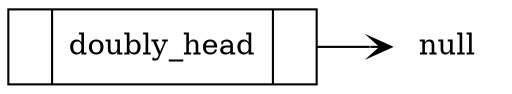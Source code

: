 digraph single_linked_list {
        rankdir=LR;
        node [shape=record];
        head [label="{ <prev> | doubly_head | <next>  }"]
        null [shape=none, label="null"];
        //null2 [shape=none, label="null"];
        head:next -> null   [arrowhead=vee, tailclip=false];
}

